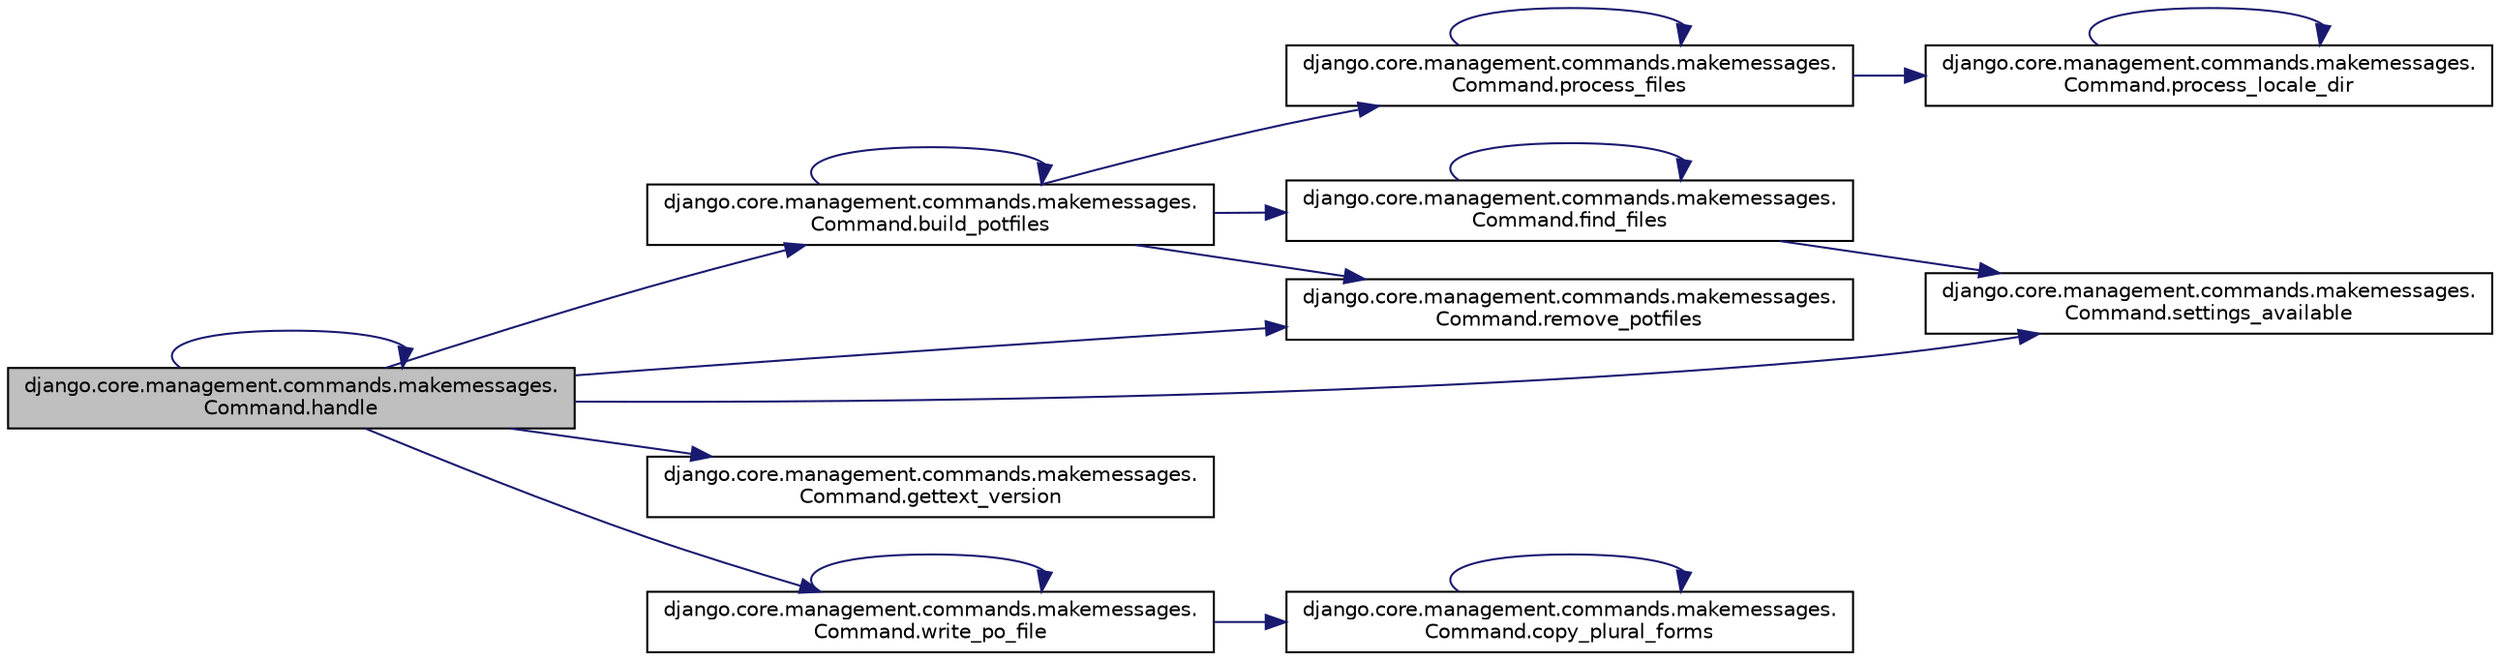 digraph "django.core.management.commands.makemessages.Command.handle"
{
 // LATEX_PDF_SIZE
  edge [fontname="Helvetica",fontsize="10",labelfontname="Helvetica",labelfontsize="10"];
  node [fontname="Helvetica",fontsize="10",shape=record];
  rankdir="LR";
  Node1 [label="django.core.management.commands.makemessages.\lCommand.handle",height=0.2,width=0.4,color="black", fillcolor="grey75", style="filled", fontcolor="black",tooltip=" "];
  Node1 -> Node2 [color="midnightblue",fontsize="10",style="solid",fontname="Helvetica"];
  Node2 [label="django.core.management.commands.makemessages.\lCommand.build_potfiles",height=0.2,width=0.4,color="black", fillcolor="white", style="filled",URL="$da/d24/classdjango_1_1core_1_1management_1_1commands_1_1makemessages_1_1_command.html#a5a703dfd98ede628a22534db722e05e0",tooltip=" "];
  Node2 -> Node2 [color="midnightblue",fontsize="10",style="solid",fontname="Helvetica"];
  Node2 -> Node3 [color="midnightblue",fontsize="10",style="solid",fontname="Helvetica"];
  Node3 [label="django.core.management.commands.makemessages.\lCommand.find_files",height=0.2,width=0.4,color="black", fillcolor="white", style="filled",URL="$da/d24/classdjango_1_1core_1_1management_1_1commands_1_1makemessages_1_1_command.html#af0a6d7c1f29c61526ee1e311f72451a5",tooltip=" "];
  Node3 -> Node3 [color="midnightblue",fontsize="10",style="solid",fontname="Helvetica"];
  Node3 -> Node4 [color="midnightblue",fontsize="10",style="solid",fontname="Helvetica"];
  Node4 [label="django.core.management.commands.makemessages.\lCommand.settings_available",height=0.2,width=0.4,color="black", fillcolor="white", style="filled",URL="$da/d24/classdjango_1_1core_1_1management_1_1commands_1_1makemessages_1_1_command.html#ad4f3615ba385ad3d87434d2d97f8a821",tooltip=" "];
  Node2 -> Node5 [color="midnightblue",fontsize="10",style="solid",fontname="Helvetica"];
  Node5 [label="django.core.management.commands.makemessages.\lCommand.process_files",height=0.2,width=0.4,color="black", fillcolor="white", style="filled",URL="$da/d24/classdjango_1_1core_1_1management_1_1commands_1_1makemessages_1_1_command.html#ac588df3f9bd156671bef2387b7a6b00a",tooltip=" "];
  Node5 -> Node5 [color="midnightblue",fontsize="10",style="solid",fontname="Helvetica"];
  Node5 -> Node6 [color="midnightblue",fontsize="10",style="solid",fontname="Helvetica"];
  Node6 [label="django.core.management.commands.makemessages.\lCommand.process_locale_dir",height=0.2,width=0.4,color="black", fillcolor="white", style="filled",URL="$da/d24/classdjango_1_1core_1_1management_1_1commands_1_1makemessages_1_1_command.html#ac40d0bf3b3bbbade0738494783e8c65c",tooltip=" "];
  Node6 -> Node6 [color="midnightblue",fontsize="10",style="solid",fontname="Helvetica"];
  Node2 -> Node7 [color="midnightblue",fontsize="10",style="solid",fontname="Helvetica"];
  Node7 [label="django.core.management.commands.makemessages.\lCommand.remove_potfiles",height=0.2,width=0.4,color="black", fillcolor="white", style="filled",URL="$da/d24/classdjango_1_1core_1_1management_1_1commands_1_1makemessages_1_1_command.html#a99070cef60a91603309a5361c568ad63",tooltip=" "];
  Node1 -> Node8 [color="midnightblue",fontsize="10",style="solid",fontname="Helvetica"];
  Node8 [label="django.core.management.commands.makemessages.\lCommand.gettext_version",height=0.2,width=0.4,color="black", fillcolor="white", style="filled",URL="$da/d24/classdjango_1_1core_1_1management_1_1commands_1_1makemessages_1_1_command.html#a84954d6de8a4dbf14c1662a39179c6a4",tooltip=" "];
  Node1 -> Node1 [color="midnightblue",fontsize="10",style="solid",fontname="Helvetica"];
  Node1 -> Node7 [color="midnightblue",fontsize="10",style="solid",fontname="Helvetica"];
  Node1 -> Node4 [color="midnightblue",fontsize="10",style="solid",fontname="Helvetica"];
  Node1 -> Node9 [color="midnightblue",fontsize="10",style="solid",fontname="Helvetica"];
  Node9 [label="django.core.management.commands.makemessages.\lCommand.write_po_file",height=0.2,width=0.4,color="black", fillcolor="white", style="filled",URL="$da/d24/classdjango_1_1core_1_1management_1_1commands_1_1makemessages_1_1_command.html#a61ea9a2cbfb8a6a5c0e42abc359571a6",tooltip=" "];
  Node9 -> Node10 [color="midnightblue",fontsize="10",style="solid",fontname="Helvetica"];
  Node10 [label="django.core.management.commands.makemessages.\lCommand.copy_plural_forms",height=0.2,width=0.4,color="black", fillcolor="white", style="filled",URL="$da/d24/classdjango_1_1core_1_1management_1_1commands_1_1makemessages_1_1_command.html#ad908955a4554630b1b8a70b5065bfa59",tooltip=" "];
  Node10 -> Node10 [color="midnightblue",fontsize="10",style="solid",fontname="Helvetica"];
  Node9 -> Node9 [color="midnightblue",fontsize="10",style="solid",fontname="Helvetica"];
}
